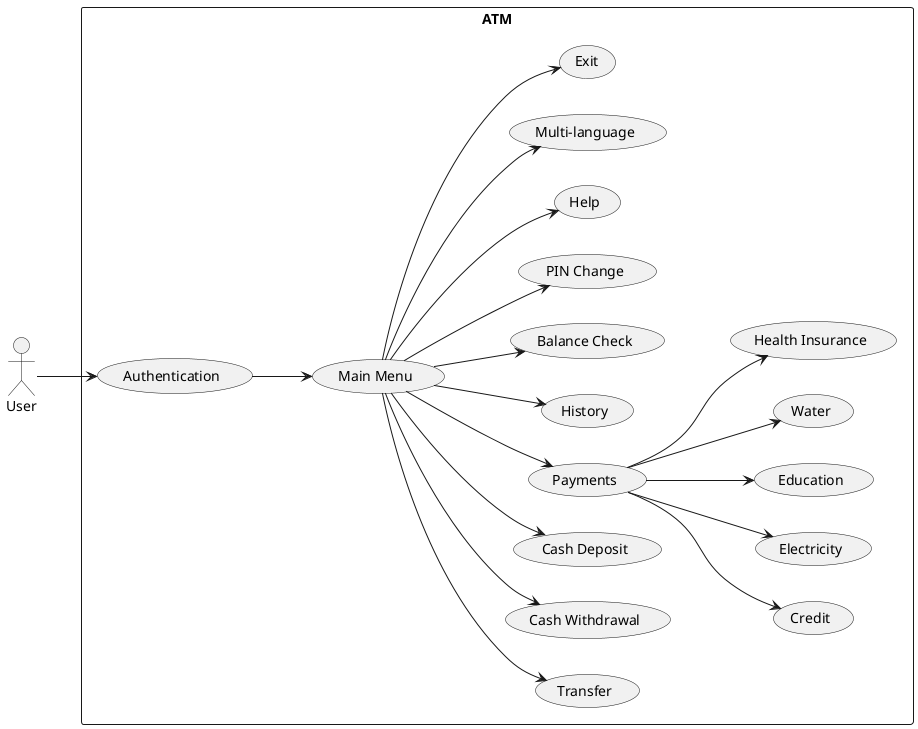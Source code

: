 @startuml
left to right direction
actor User as "User"
rectangle ATM {
    usecase "Authentication" as UC1
    usecase "Main Menu" as UC2
    usecase "Transfer" as UC3
    usecase "Cash Withdrawal" as UC4
    usecase "Cash Deposit" as UC5
    usecase "Payments" as UC6
    usecase "Credit" as UC6a
    usecase "Electricity" as UC6b
    usecase "Education" as UC6c
    usecase "Water" as UC6d
    usecase "Health Insurance" as UC6e
    usecase "History" as UC7
    usecase "Balance Check" as UC8
    usecase "PIN Change" as UC9
    usecase "Help" as UC10
    usecase "Multi-language" as UC11
    usecase "Exit" as UC12

    User --> UC1
    UC1 --> UC2
    UC2 --> UC3
    UC2 --> UC4
    UC2 --> UC5
    UC2 --> UC6
    UC6 --> UC6a
    UC6 --> UC6b
    UC6 --> UC6c
    UC6 --> UC6d
    UC6 --> UC6e
    UC2 --> UC7
    UC2 --> UC8
    UC2 --> UC9
    UC2 --> UC10
    UC2 --> UC11
    UC2 --> UC12
}
@enduml
